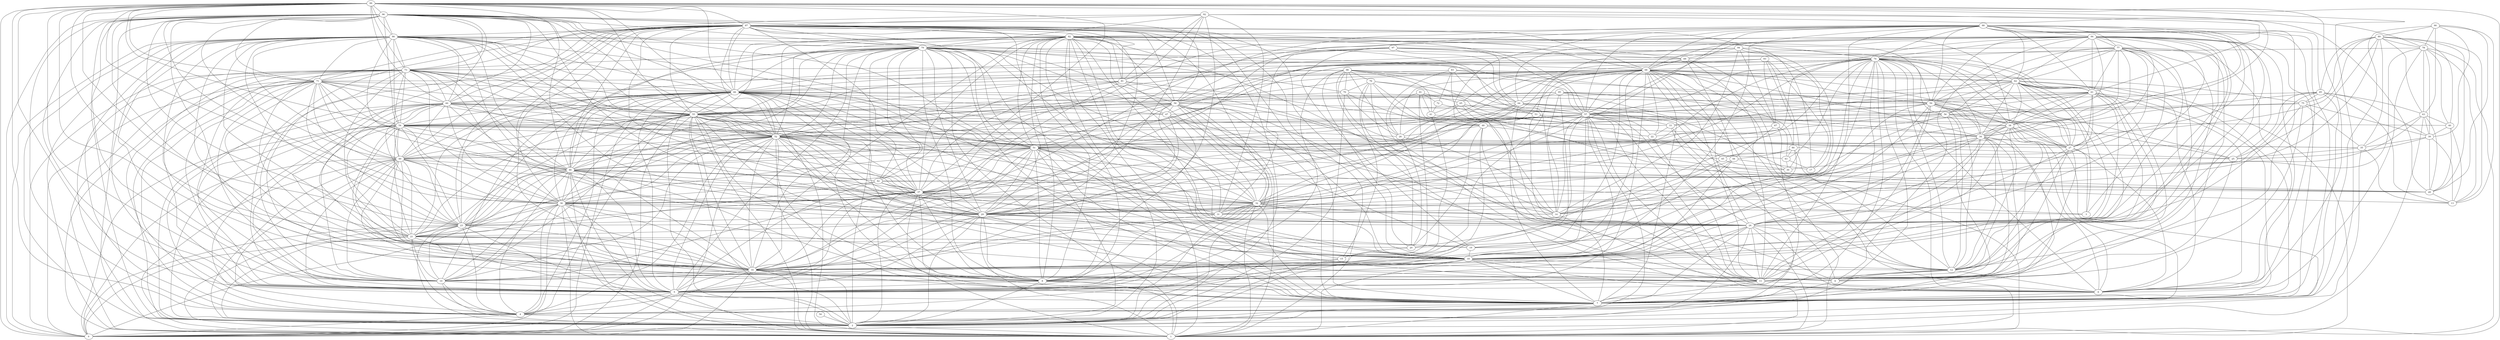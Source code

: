 digraph "sensornet-topology" {
label = "";
rankdir="BT";"0"->"2" [arrowhead = "both"] 
"0"->"4" [arrowhead = "both"] 
"0"->"5" [arrowhead = "both"] 
"0"->"16" [arrowhead = "both"] 
"0"->"21" [arrowhead = "both"] 
"0"->"23" [arrowhead = "both"] 
"0"->"36" [arrowhead = "both"] 
"0"->"46" [arrowhead = "both"] 
"0"->"49" [arrowhead = "both"] 
"0"->"52" [arrowhead = "both"] 
"0"->"54" [arrowhead = "both"] 
"0"->"55" [arrowhead = "both"] 
"0"->"63" [arrowhead = "both"] 
"0"->"66" [arrowhead = "both"] 
"0"->"71" [arrowhead = "both"] 
"0"->"73" [arrowhead = "both"] 
"0"->"86" [arrowhead = "both"] 
"0"->"96" [arrowhead = "both"] 
"0"->"99" [arrowhead = "both"] 
"1"->"2" [arrowhead = "both"] 
"1"->"5" [arrowhead = "both"] 
"1"->"7" [arrowhead = "both"] 
"1"->"8" [arrowhead = "both"] 
"1"->"16" [arrowhead = "both"] 
"1"->"18" [arrowhead = "both"] 
"1"->"23" [arrowhead = "both"] 
"1"->"24" [arrowhead = "both"] 
"1"->"29" [arrowhead = "both"] 
"1"->"32" [arrowhead = "both"] 
"1"->"36" [arrowhead = "both"] 
"1"->"37" [arrowhead = "both"] 
"1"->"46" [arrowhead = "both"] 
"1"->"49" [arrowhead = "both"] 
"1"->"52" [arrowhead = "both"] 
"1"->"55" [arrowhead = "both"] 
"1"->"57" [arrowhead = "both"] 
"1"->"58" [arrowhead = "both"] 
"1"->"62" [arrowhead = "both"] 
"1"->"66" [arrowhead = "both"] 
"1"->"68" [arrowhead = "both"] 
"1"->"71" [arrowhead = "both"] 
"1"->"73" [arrowhead = "both"] 
"1"->"74" [arrowhead = "both"] 
"1"->"78" [arrowhead = "both"] 
"1"->"79" [arrowhead = "both"] 
"1"->"80" [arrowhead = "both"] 
"1"->"82" [arrowhead = "both"] 
"1"->"86" [arrowhead = "both"] 
"1"->"87" [arrowhead = "both"] 
"1"->"96" [arrowhead = "both"] 
"1"->"99" [arrowhead = "both"] 
"2"->"4" [arrowhead = "both"] 
"2"->"5" [arrowhead = "both"] 
"2"->"7" [arrowhead = "both"] 
"2"->"8" [arrowhead = "both"] 
"2"->"10" [arrowhead = "both"] 
"2"->"15" [arrowhead = "both"] 
"2"->"16" [arrowhead = "both"] 
"2"->"18" [arrowhead = "both"] 
"2"->"21" [arrowhead = "both"] 
"2"->"23" [arrowhead = "both"] 
"2"->"24" [arrowhead = "both"] 
"2"->"29" [arrowhead = "both"] 
"2"->"32" [arrowhead = "both"] 
"2"->"35" [arrowhead = "both"] 
"2"->"36" [arrowhead = "both"] 
"2"->"37" [arrowhead = "both"] 
"2"->"46" [arrowhead = "both"] 
"2"->"49" [arrowhead = "both"] 
"2"->"50" [arrowhead = "both"] 
"2"->"51" [arrowhead = "both"] 
"2"->"54" [arrowhead = "both"] 
"2"->"55" [arrowhead = "both"] 
"2"->"57" [arrowhead = "both"] 
"2"->"58" [arrowhead = "both"] 
"2"->"60" [arrowhead = "both"] 
"2"->"66" [arrowhead = "both"] 
"2"->"68" [arrowhead = "both"] 
"2"->"70" [arrowhead = "both"] 
"2"->"71" [arrowhead = "both"] 
"2"->"73" [arrowhead = "both"] 
"2"->"74" [arrowhead = "both"] 
"2"->"79" [arrowhead = "both"] 
"2"->"82" [arrowhead = "both"] 
"2"->"86" [arrowhead = "both"] 
"2"->"87" [arrowhead = "both"] 
"2"->"96" [arrowhead = "both"] 
"2"->"99" [arrowhead = "both"] 
"3"->"27" [arrowhead = "both"] 
"3"->"32" [arrowhead = "both"] 
"3"->"52" [arrowhead = "both"] 
"3"->"62" [arrowhead = "both"] 
"3"->"77" [arrowhead = "both"] 
"4"->"5" [arrowhead = "both"] 
"4"->"6" [arrowhead = "both"] 
"4"->"7" [arrowhead = "both"] 
"4"->"10" [arrowhead = "both"] 
"4"->"16" [arrowhead = "both"] 
"4"->"21" [arrowhead = "both"] 
"4"->"23" [arrowhead = "both"] 
"4"->"36" [arrowhead = "both"] 
"4"->"46" [arrowhead = "both"] 
"4"->"49" [arrowhead = "both"] 
"4"->"52" [arrowhead = "both"] 
"4"->"55" [arrowhead = "both"] 
"4"->"56" [arrowhead = "both"] 
"4"->"59" [arrowhead = "both"] 
"4"->"60" [arrowhead = "both"] 
"4"->"66" [arrowhead = "both"] 
"4"->"71" [arrowhead = "both"] 
"4"->"73" [arrowhead = "both"] 
"4"->"86" [arrowhead = "both"] 
"4"->"95" [arrowhead = "both"] 
"4"->"96" [arrowhead = "both"] 
"4"->"99" [arrowhead = "both"] 
"5"->"8" [arrowhead = "both"] 
"5"->"10" [arrowhead = "both"] 
"5"->"11" [arrowhead = "both"] 
"5"->"16" [arrowhead = "both"] 
"5"->"18" [arrowhead = "both"] 
"5"->"21" [arrowhead = "both"] 
"5"->"23" [arrowhead = "both"] 
"5"->"29" [arrowhead = "both"] 
"5"->"32" [arrowhead = "both"] 
"5"->"36" [arrowhead = "both"] 
"5"->"37" [arrowhead = "both"] 
"5"->"42" [arrowhead = "both"] 
"5"->"46" [arrowhead = "both"] 
"5"->"48" [arrowhead = "both"] 
"5"->"49" [arrowhead = "both"] 
"5"->"51" [arrowhead = "both"] 
"5"->"52" [arrowhead = "both"] 
"5"->"54" [arrowhead = "both"] 
"5"->"58" [arrowhead = "both"] 
"5"->"60" [arrowhead = "both"] 
"5"->"66" [arrowhead = "both"] 
"5"->"67" [arrowhead = "both"] 
"5"->"68" [arrowhead = "both"] 
"5"->"71" [arrowhead = "both"] 
"5"->"73" [arrowhead = "both"] 
"5"->"79" [arrowhead = "both"] 
"5"->"82" [arrowhead = "both"] 
"5"->"86" [arrowhead = "both"] 
"5"->"87" [arrowhead = "both"] 
"5"->"96" [arrowhead = "both"] 
"5"->"98" [arrowhead = "both"] 
"5"->"99" [arrowhead = "both"] 
"6"->"12" [arrowhead = "both"] 
"6"->"25" [arrowhead = "both"] 
"6"->"27" [arrowhead = "both"] 
"6"->"33" [arrowhead = "both"] 
"6"->"34" [arrowhead = "both"] 
"6"->"36" [arrowhead = "both"] 
"6"->"54" [arrowhead = "both"] 
"6"->"65" [arrowhead = "both"] 
"6"->"75" [arrowhead = "both"] 
"6"->"77" [arrowhead = "both"] 
"6"->"83" [arrowhead = "both"] 
"6"->"84" [arrowhead = "both"] 
"6"->"86" [arrowhead = "both"] 
"7"->"8" [arrowhead = "both"] 
"7"->"9" [arrowhead = "both"] 
"7"->"11" [arrowhead = "both"] 
"7"->"12" [arrowhead = "both"] 
"7"->"14" [arrowhead = "both"] 
"7"->"16" [arrowhead = "both"] 
"7"->"18" [arrowhead = "both"] 
"7"->"24" [arrowhead = "both"] 
"7"->"29" [arrowhead = "both"] 
"7"->"32" [arrowhead = "both"] 
"7"->"34" [arrowhead = "both"] 
"7"->"37" [arrowhead = "both"] 
"7"->"38" [arrowhead = "both"] 
"7"->"51" [arrowhead = "both"] 
"7"->"52" [arrowhead = "both"] 
"7"->"54" [arrowhead = "both"] 
"7"->"58" [arrowhead = "both"] 
"7"->"59" [arrowhead = "both"] 
"7"->"61" [arrowhead = "both"] 
"7"->"62" [arrowhead = "both"] 
"7"->"64" [arrowhead = "both"] 
"7"->"66" [arrowhead = "both"] 
"7"->"68" [arrowhead = "both"] 
"7"->"74" [arrowhead = "both"] 
"7"->"79" [arrowhead = "both"] 
"7"->"82" [arrowhead = "both"] 
"7"->"84" [arrowhead = "both"] 
"7"->"85" [arrowhead = "both"] 
"7"->"87" [arrowhead = "both"] 
"7"->"88" [arrowhead = "both"] 
"7"->"90" [arrowhead = "both"] 
"8"->"16" [arrowhead = "both"] 
"8"->"18" [arrowhead = "both"] 
"8"->"24" [arrowhead = "both"] 
"8"->"29" [arrowhead = "both"] 
"8"->"32" [arrowhead = "both"] 
"8"->"37" [arrowhead = "both"] 
"8"->"46" [arrowhead = "both"] 
"8"->"47" [arrowhead = "both"] 
"8"->"49" [arrowhead = "both"] 
"8"->"51" [arrowhead = "both"] 
"8"->"52" [arrowhead = "both"] 
"8"->"55" [arrowhead = "both"] 
"8"->"57" [arrowhead = "both"] 
"8"->"66" [arrowhead = "both"] 
"8"->"68" [arrowhead = "both"] 
"8"->"74" [arrowhead = "both"] 
"8"->"79" [arrowhead = "both"] 
"8"->"82" [arrowhead = "both"] 
"8"->"87" [arrowhead = "both"] 
"8"->"96" [arrowhead = "both"] 
"9"->"11" [arrowhead = "both"] 
"9"->"12" [arrowhead = "both"] 
"9"->"18" [arrowhead = "both"] 
"9"->"24" [arrowhead = "both"] 
"9"->"27" [arrowhead = "both"] 
"9"->"34" [arrowhead = "both"] 
"9"->"38" [arrowhead = "both"] 
"9"->"48" [arrowhead = "both"] 
"9"->"57" [arrowhead = "both"] 
"9"->"61" [arrowhead = "both"] 
"9"->"62" [arrowhead = "both"] 
"9"->"68" [arrowhead = "both"] 
"9"->"74" [arrowhead = "both"] 
"9"->"77" [arrowhead = "both"] 
"9"->"78" [arrowhead = "both"] 
"9"->"84" [arrowhead = "both"] 
"9"->"88" [arrowhead = "both"] 
"9"->"98" [arrowhead = "both"] 
"9"->"99" [arrowhead = "both"] 
"10"->"15" [arrowhead = "both"] 
"10"->"16" [arrowhead = "both"] 
"10"->"21" [arrowhead = "both"] 
"10"->"23" [arrowhead = "both"] 
"10"->"36" [arrowhead = "both"] 
"10"->"37" [arrowhead = "both"] 
"10"->"46" [arrowhead = "both"] 
"10"->"47" [arrowhead = "both"] 
"10"->"49" [arrowhead = "both"] 
"10"->"52" [arrowhead = "both"] 
"10"->"54" [arrowhead = "both"] 
"10"->"55" [arrowhead = "both"] 
"10"->"66" [arrowhead = "both"] 
"10"->"71" [arrowhead = "both"] 
"10"->"73" [arrowhead = "both"] 
"10"->"86" [arrowhead = "both"] 
"10"->"87" [arrowhead = "both"] 
"10"->"96" [arrowhead = "both"] 
"10"->"99" [arrowhead = "both"] 
"11"->"12" [arrowhead = "both"] 
"11"->"18" [arrowhead = "both"] 
"11"->"22" [arrowhead = "both"] 
"11"->"24" [arrowhead = "both"] 
"11"->"27" [arrowhead = "both"] 
"11"->"34" [arrowhead = "both"] 
"11"->"38" [arrowhead = "both"] 
"11"->"49" [arrowhead = "both"] 
"11"->"51" [arrowhead = "both"] 
"11"->"55" [arrowhead = "both"] 
"11"->"57" [arrowhead = "both"] 
"11"->"59" [arrowhead = "both"] 
"11"->"62" [arrowhead = "both"] 
"11"->"68" [arrowhead = "both"] 
"11"->"69" [arrowhead = "both"] 
"11"->"73" [arrowhead = "both"] 
"11"->"74" [arrowhead = "both"] 
"11"->"76" [arrowhead = "both"] 
"11"->"77" [arrowhead = "both"] 
"11"->"83" [arrowhead = "both"] 
"11"->"84" [arrowhead = "both"] 
"11"->"88" [arrowhead = "both"] 
"12"->"18" [arrowhead = "both"] 
"12"->"24" [arrowhead = "both"] 
"12"->"27" [arrowhead = "both"] 
"12"->"29" [arrowhead = "both"] 
"12"->"33" [arrowhead = "both"] 
"12"->"34" [arrowhead = "both"] 
"12"->"38" [arrowhead = "both"] 
"12"->"56" [arrowhead = "both"] 
"12"->"57" [arrowhead = "both"] 
"12"->"59" [arrowhead = "both"] 
"12"->"61" [arrowhead = "both"] 
"12"->"68" [arrowhead = "both"] 
"12"->"74" [arrowhead = "both"] 
"12"->"77" [arrowhead = "both"] 
"12"->"84" [arrowhead = "both"] 
"12"->"88" [arrowhead = "both"] 
"13"->"28" [arrowhead = "both"] 
"13"->"35" [arrowhead = "both"] 
"13"->"39" [arrowhead = "both"] 
"13"->"40" [arrowhead = "both"] 
"13"->"65" [arrowhead = "both"] 
"13"->"78" [arrowhead = "both"] 
"13"->"85" [arrowhead = "both"] 
"13"->"89" [arrowhead = "both"] 
"13"->"90" [arrowhead = "both"] 
"14"->"26" [arrowhead = "both"] 
"14"->"34" [arrowhead = "both"] 
"14"->"36" [arrowhead = "both"] 
"14"->"38" [arrowhead = "both"] 
"14"->"44" [arrowhead = "both"] 
"14"->"45" [arrowhead = "both"] 
"14"->"47" [arrowhead = "both"] 
"14"->"57" [arrowhead = "both"] 
"14"->"76" [arrowhead = "both"] 
"14"->"81" [arrowhead = "both"] 
"14"->"86" [arrowhead = "both"] 
"14"->"94" [arrowhead = "both"] 
"14"->"95" [arrowhead = "both"] 
"14"->"97" [arrowhead = "both"] 
"15"->"20" [arrowhead = "both"] 
"15"->"41" [arrowhead = "both"] 
"15"->"76" [arrowhead = "both"] 
"15"->"82" [arrowhead = "both"] 
"15"->"91" [arrowhead = "both"] 
"16"->"18" [arrowhead = "both"] 
"16"->"21" [arrowhead = "both"] 
"16"->"23" [arrowhead = "both"] 
"16"->"29" [arrowhead = "both"] 
"16"->"31" [arrowhead = "both"] 
"16"->"32" [arrowhead = "both"] 
"16"->"36" [arrowhead = "both"] 
"16"->"37" [arrowhead = "both"] 
"16"->"44" [arrowhead = "both"] 
"16"->"46" [arrowhead = "both"] 
"16"->"49" [arrowhead = "both"] 
"16"->"51" [arrowhead = "both"] 
"16"->"52" [arrowhead = "both"] 
"16"->"54" [arrowhead = "both"] 
"16"->"55" [arrowhead = "both"] 
"16"->"57" [arrowhead = "both"] 
"16"->"58" [arrowhead = "both"] 
"16"->"60" [arrowhead = "both"] 
"16"->"68" [arrowhead = "both"] 
"16"->"71" [arrowhead = "both"] 
"16"->"73" [arrowhead = "both"] 
"16"->"79" [arrowhead = "both"] 
"16"->"81" [arrowhead = "both"] 
"16"->"82" [arrowhead = "both"] 
"16"->"84" [arrowhead = "both"] 
"16"->"86" [arrowhead = "both"] 
"16"->"87" [arrowhead = "both"] 
"16"->"96" [arrowhead = "both"] 
"16"->"99" [arrowhead = "both"] 
"17"->"43" [arrowhead = "both"] 
"17"->"44" [arrowhead = "both"] 
"17"->"87" [arrowhead = "both"] 
"17"->"93" [arrowhead = "both"] 
"17"->"94" [arrowhead = "both"] 
"18"->"19" [arrowhead = "both"] 
"18"->"24" [arrowhead = "both"] 
"18"->"29" [arrowhead = "both"] 
"18"->"32" [arrowhead = "both"] 
"18"->"34" [arrowhead = "both"] 
"18"->"37" [arrowhead = "both"] 
"18"->"38" [arrowhead = "both"] 
"18"->"51" [arrowhead = "both"] 
"18"->"52" [arrowhead = "both"] 
"18"->"55" [arrowhead = "both"] 
"18"->"57" [arrowhead = "both"] 
"18"->"58" [arrowhead = "both"] 
"18"->"59" [arrowhead = "both"] 
"18"->"61" [arrowhead = "both"] 
"18"->"62" [arrowhead = "both"] 
"18"->"66" [arrowhead = "both"] 
"18"->"74" [arrowhead = "both"] 
"18"->"79" [arrowhead = "both"] 
"18"->"80" [arrowhead = "both"] 
"18"->"82" [arrowhead = "both"] 
"18"->"84" [arrowhead = "both"] 
"18"->"87" [arrowhead = "both"] 
"18"->"88" [arrowhead = "both"] 
"19"->"21" [arrowhead = "both"] 
"19"->"44" [arrowhead = "both"] 
"19"->"47" [arrowhead = "both"] 
"19"->"68" [arrowhead = "both"] 
"19"->"86" [arrowhead = "both"] 
"19"->"94" [arrowhead = "both"] 
"19"->"97" [arrowhead = "both"] 
"20"->"21" [arrowhead = "both"] 
"20"->"26" [arrowhead = "both"] 
"20"->"48" [arrowhead = "both"] 
"20"->"59" [arrowhead = "both"] 
"20"->"75" [arrowhead = "both"] 
"20"->"76" [arrowhead = "both"] 
"20"->"98" [arrowhead = "both"] 
"21"->"23" [arrowhead = "both"] 
"21"->"36" [arrowhead = "both"] 
"21"->"42" [arrowhead = "both"] 
"21"->"46" [arrowhead = "both"] 
"21"->"49" [arrowhead = "both"] 
"21"->"52" [arrowhead = "both"] 
"21"->"54" [arrowhead = "both"] 
"21"->"55" [arrowhead = "both"] 
"21"->"60" [arrowhead = "both"] 
"21"->"66" [arrowhead = "both"] 
"21"->"73" [arrowhead = "both"] 
"21"->"86" [arrowhead = "both"] 
"21"->"92" [arrowhead = "both"] 
"21"->"96" [arrowhead = "both"] 
"21"->"99" [arrowhead = "both"] 
"22"->"33" [arrowhead = "both"] 
"22"->"41" [arrowhead = "both"] 
"22"->"67" [arrowhead = "both"] 
"22"->"68" [arrowhead = "both"] 
"22"->"83" [arrowhead = "both"] 
"23"->"29" [arrowhead = "both"] 
"23"->"36" [arrowhead = "both"] 
"23"->"37" [arrowhead = "both"] 
"23"->"46" [arrowhead = "both"] 
"23"->"49" [arrowhead = "both"] 
"23"->"51" [arrowhead = "both"] 
"23"->"52" [arrowhead = "both"] 
"23"->"54" [arrowhead = "both"] 
"23"->"55" [arrowhead = "both"] 
"23"->"60" [arrowhead = "both"] 
"23"->"66" [arrowhead = "both"] 
"23"->"71" [arrowhead = "both"] 
"23"->"74" [arrowhead = "both"] 
"23"->"79" [arrowhead = "both"] 
"23"->"86" [arrowhead = "both"] 
"23"->"87" [arrowhead = "both"] 
"23"->"96" [arrowhead = "both"] 
"23"->"99" [arrowhead = "both"] 
"24"->"27" [arrowhead = "both"] 
"24"->"29" [arrowhead = "both"] 
"24"->"32" [arrowhead = "both"] 
"24"->"34" [arrowhead = "both"] 
"24"->"38" [arrowhead = "both"] 
"24"->"51" [arrowhead = "both"] 
"24"->"52" [arrowhead = "both"] 
"24"->"53" [arrowhead = "both"] 
"24"->"57" [arrowhead = "both"] 
"24"->"58" [arrowhead = "both"] 
"24"->"59" [arrowhead = "both"] 
"24"->"61" [arrowhead = "both"] 
"24"->"62" [arrowhead = "both"] 
"24"->"68" [arrowhead = "both"] 
"24"->"77" [arrowhead = "both"] 
"24"->"79" [arrowhead = "both"] 
"24"->"82" [arrowhead = "both"] 
"24"->"84" [arrowhead = "both"] 
"24"->"88" [arrowhead = "both"] 
"25"->"35" [arrowhead = "both"] 
"25"->"39" [arrowhead = "both"] 
"25"->"48" [arrowhead = "both"] 
"25"->"56" [arrowhead = "both"] 
"25"->"85" [arrowhead = "both"] 
"25"->"89" [arrowhead = "both"] 
"25"->"95" [arrowhead = "both"] 
"25"->"98" [arrowhead = "both"] 
"26"->"48" [arrowhead = "both"] 
"26"->"60" [arrowhead = "both"] 
"26"->"64" [arrowhead = "both"] 
"26"->"70" [arrowhead = "both"] 
"26"->"91" [arrowhead = "both"] 
"26"->"93" [arrowhead = "both"] 
"26"->"98" [arrowhead = "both"] 
"27"->"34" [arrowhead = "both"] 
"27"->"38" [arrowhead = "both"] 
"27"->"53" [arrowhead = "both"] 
"27"->"56" [arrowhead = "both"] 
"27"->"59" [arrowhead = "both"] 
"27"->"61" [arrowhead = "both"] 
"27"->"62" [arrowhead = "both"] 
"27"->"74" [arrowhead = "both"] 
"27"->"84" [arrowhead = "both"] 
"27"->"88" [arrowhead = "both"] 
"27"->"94" [arrowhead = "both"] 
"27"->"95" [arrowhead = "both"] 
"28"->"39" [arrowhead = "both"] 
"28"->"40" [arrowhead = "both"] 
"28"->"42" [arrowhead = "both"] 
"28"->"51" [arrowhead = "both"] 
"28"->"55" [arrowhead = "both"] 
"28"->"63" [arrowhead = "both"] 
"28"->"89" [arrowhead = "both"] 
"28"->"90" [arrowhead = "both"] 
"28"->"91" [arrowhead = "both"] 
"28"->"92" [arrowhead = "both"] 
"29"->"32" [arrowhead = "both"] 
"29"->"36" [arrowhead = "both"] 
"29"->"37" [arrowhead = "both"] 
"29"->"42" [arrowhead = "both"] 
"29"->"46" [arrowhead = "both"] 
"29"->"51" [arrowhead = "both"] 
"29"->"52" [arrowhead = "both"] 
"29"->"55" [arrowhead = "both"] 
"29"->"57" [arrowhead = "both"] 
"29"->"58" [arrowhead = "both"] 
"29"->"66" [arrowhead = "both"] 
"29"->"68" [arrowhead = "both"] 
"29"->"73" [arrowhead = "both"] 
"29"->"74" [arrowhead = "both"] 
"29"->"79" [arrowhead = "both"] 
"29"->"82" [arrowhead = "both"] 
"29"->"85" [arrowhead = "both"] 
"29"->"86" [arrowhead = "both"] 
"29"->"87" [arrowhead = "both"] 
"29"->"89" [arrowhead = "both"] 
"29"->"92" [arrowhead = "both"] 
"29"->"96" [arrowhead = "both"] 
"30"->"43" [arrowhead = "both"] 
"30"->"45" [arrowhead = "both"] 
"30"->"54" [arrowhead = "both"] 
"30"->"63" [arrowhead = "both"] 
"30"->"93" [arrowhead = "both"] 
"30"->"95" [arrowhead = "both"] 
"31"->"32" [arrowhead = "both"] 
"31"->"34" [arrowhead = "both"] 
"31"->"37" [arrowhead = "both"] 
"31"->"42" [arrowhead = "both"] 
"31"->"61" [arrowhead = "both"] 
"31"->"66" [arrowhead = "both"] 
"31"->"82" [arrowhead = "both"] 
"31"->"84" [arrowhead = "both"] 
"31"->"87" [arrowhead = "both"] 
"31"->"92" [arrowhead = "both"] 
"31"->"97" [arrowhead = "both"] 
"32"->"37" [arrowhead = "both"] 
"32"->"38" [arrowhead = "both"] 
"32"->"46" [arrowhead = "both"] 
"32"->"51" [arrowhead = "both"] 
"32"->"52" [arrowhead = "both"] 
"32"->"53" [arrowhead = "both"] 
"32"->"55" [arrowhead = "both"] 
"32"->"57" [arrowhead = "both"] 
"32"->"58" [arrowhead = "both"] 
"32"->"64" [arrowhead = "both"] 
"32"->"66" [arrowhead = "both"] 
"32"->"68" [arrowhead = "both"] 
"32"->"74" [arrowhead = "both"] 
"32"->"79" [arrowhead = "both"] 
"32"->"81" [arrowhead = "both"] 
"32"->"87" [arrowhead = "both"] 
"32"->"88" [arrowhead = "both"] 
"32"->"96" [arrowhead = "both"] 
"33"->"56" [arrowhead = "both"] 
"33"->"62" [arrowhead = "both"] 
"33"->"64" [arrowhead = "both"] 
"33"->"72" [arrowhead = "both"] 
"33"->"76" [arrowhead = "both"] 
"34"->"38" [arrowhead = "both"] 
"34"->"57" [arrowhead = "both"] 
"34"->"59" [arrowhead = "both"] 
"34"->"61" [arrowhead = "both"] 
"34"->"62" [arrowhead = "both"] 
"34"->"64" [arrowhead = "both"] 
"34"->"68" [arrowhead = "both"] 
"34"->"74" [arrowhead = "both"] 
"34"->"77" [arrowhead = "both"] 
"34"->"81" [arrowhead = "both"] 
"34"->"85" [arrowhead = "both"] 
"34"->"88" [arrowhead = "both"] 
"35"->"39" [arrowhead = "both"] 
"35"->"52" [arrowhead = "both"] 
"35"->"54" [arrowhead = "both"] 
"35"->"63" [arrowhead = "both"] 
"35"->"75" [arrowhead = "both"] 
"35"->"89" [arrowhead = "both"] 
"36"->"37" [arrowhead = "both"] 
"36"->"46" [arrowhead = "both"] 
"36"->"49" [arrowhead = "both"] 
"36"->"51" [arrowhead = "both"] 
"36"->"52" [arrowhead = "both"] 
"36"->"54" [arrowhead = "both"] 
"36"->"55" [arrowhead = "both"] 
"36"->"56" [arrowhead = "both"] 
"36"->"60" [arrowhead = "both"] 
"36"->"64" [arrowhead = "both"] 
"36"->"66" [arrowhead = "both"] 
"36"->"71" [arrowhead = "both"] 
"36"->"73" [arrowhead = "both"] 
"36"->"79" [arrowhead = "both"] 
"36"->"87" [arrowhead = "both"] 
"36"->"88" [arrowhead = "both"] 
"36"->"96" [arrowhead = "both"] 
"36"->"99" [arrowhead = "both"] 
"37"->"42" [arrowhead = "both"] 
"37"->"46" [arrowhead = "both"] 
"37"->"49" [arrowhead = "both"] 
"37"->"51" [arrowhead = "both"] 
"37"->"52" [arrowhead = "both"] 
"37"->"55" [arrowhead = "both"] 
"37"->"57" [arrowhead = "both"] 
"37"->"58" [arrowhead = "both"] 
"37"->"60" [arrowhead = "both"] 
"37"->"66" [arrowhead = "both"] 
"37"->"68" [arrowhead = "both"] 
"37"->"73" [arrowhead = "both"] 
"37"->"79" [arrowhead = "both"] 
"37"->"81" [arrowhead = "both"] 
"37"->"82" [arrowhead = "both"] 
"37"->"86" [arrowhead = "both"] 
"37"->"88" [arrowhead = "both"] 
"37"->"92" [arrowhead = "both"] 
"37"->"99" [arrowhead = "both"] 
"38"->"57" [arrowhead = "both"] 
"38"->"59" [arrowhead = "both"] 
"38"->"61" [arrowhead = "both"] 
"38"->"62" [arrowhead = "both"] 
"38"->"68" [arrowhead = "both"] 
"38"->"74" [arrowhead = "both"] 
"38"->"77" [arrowhead = "both"] 
"38"->"82" [arrowhead = "both"] 
"38"->"84" [arrowhead = "both"] 
"39"->"40" [arrowhead = "both"] 
"39"->"63" [arrowhead = "both"] 
"39"->"75" [arrowhead = "both"] 
"39"->"78" [arrowhead = "both"] 
"39"->"85" [arrowhead = "both"] 
"39"->"90" [arrowhead = "both"] 
"40"->"53" [arrowhead = "both"] 
"40"->"63" [arrowhead = "both"] 
"40"->"78" [arrowhead = "both"] 
"40"->"89" [arrowhead = "both"] 
"41"->"65" [arrowhead = "both"] 
"41"->"72" [arrowhead = "both"] 
"41"->"91" [arrowhead = "both"] 
"41"->"98" [arrowhead = "both"] 
"42"->"46" [arrowhead = "both"] 
"42"->"71" [arrowhead = "both"] 
"42"->"78" [arrowhead = "both"] 
"42"->"79" [arrowhead = "both"] 
"42"->"81" [arrowhead = "both"] 
"42"->"87" [arrowhead = "both"] 
"43"->"51" [arrowhead = "both"] 
"43"->"67" [arrowhead = "both"] 
"43"->"74" [arrowhead = "both"] 
"43"->"80" [arrowhead = "both"] 
"44"->"66" [arrowhead = "both"] 
"44"->"67" [arrowhead = "both"] 
"44"->"69" [arrowhead = "both"] 
"44"->"80" [arrowhead = "both"] 
"45"->"54" [arrowhead = "both"] 
"45"->"64" [arrowhead = "both"] 
"45"->"77" [arrowhead = "both"] 
"45"->"80" [arrowhead = "both"] 
"46"->"49" [arrowhead = "both"] 
"46"->"51" [arrowhead = "both"] 
"46"->"52" [arrowhead = "both"] 
"46"->"54" [arrowhead = "both"] 
"46"->"55" [arrowhead = "both"] 
"46"->"58" [arrowhead = "both"] 
"46"->"60" [arrowhead = "both"] 
"46"->"66" [arrowhead = "both"] 
"46"->"71" [arrowhead = "both"] 
"46"->"73" [arrowhead = "both"] 
"46"->"79" [arrowhead = "both"] 
"46"->"82" [arrowhead = "both"] 
"46"->"86" [arrowhead = "both"] 
"46"->"87" [arrowhead = "both"] 
"46"->"94" [arrowhead = "both"] 
"46"->"99" [arrowhead = "both"] 
"47"->"58" [arrowhead = "both"] 
"47"->"60" [arrowhead = "both"] 
"47"->"64" [arrowhead = "both"] 
"47"->"66" [arrowhead = "both"] 
"47"->"69" [arrowhead = "both"] 
"47"->"79" [arrowhead = "both"] 
"48"->"55" [arrowhead = "both"] 
"48"->"59" [arrowhead = "both"] 
"48"->"70" [arrowhead = "both"] 
"48"->"75" [arrowhead = "both"] 
"48"->"76" [arrowhead = "both"] 
"48"->"88" [arrowhead = "both"] 
"49"->"51" [arrowhead = "both"] 
"49"->"52" [arrowhead = "both"] 
"49"->"54" [arrowhead = "both"] 
"49"->"55" [arrowhead = "both"] 
"49"->"60" [arrowhead = "both"] 
"49"->"61" [arrowhead = "both"] 
"49"->"66" [arrowhead = "both"] 
"49"->"71" [arrowhead = "both"] 
"49"->"73" [arrowhead = "both"] 
"49"->"84" [arrowhead = "both"] 
"49"->"86" [arrowhead = "both"] 
"49"->"87" [arrowhead = "both"] 
"49"->"96" [arrowhead = "both"] 
"51"->"52" [arrowhead = "both"] 
"51"->"55" [arrowhead = "both"] 
"51"->"57" [arrowhead = "both"] 
"51"->"58" [arrowhead = "both"] 
"51"->"65" [arrowhead = "both"] 
"51"->"66" [arrowhead = "both"] 
"51"->"68" [arrowhead = "both"] 
"51"->"73" [arrowhead = "both"] 
"51"->"74" [arrowhead = "both"] 
"51"->"79" [arrowhead = "both"] 
"51"->"82" [arrowhead = "both"] 
"51"->"86" [arrowhead = "both"] 
"51"->"87" [arrowhead = "both"] 
"51"->"96" [arrowhead = "both"] 
"51"->"99" [arrowhead = "both"] 
"52"->"54" [arrowhead = "both"] 
"52"->"55" [arrowhead = "both"] 
"52"->"57" [arrowhead = "both"] 
"52"->"58" [arrowhead = "both"] 
"52"->"60" [arrowhead = "both"] 
"52"->"66" [arrowhead = "both"] 
"52"->"68" [arrowhead = "both"] 
"52"->"70" [arrowhead = "both"] 
"52"->"71" [arrowhead = "both"] 
"52"->"73" [arrowhead = "both"] 
"52"->"74" [arrowhead = "both"] 
"52"->"79" [arrowhead = "both"] 
"52"->"82" [arrowhead = "both"] 
"52"->"85" [arrowhead = "both"] 
"52"->"86" [arrowhead = "both"] 
"52"->"87" [arrowhead = "both"] 
"52"->"96" [arrowhead = "both"] 
"52"->"99" [arrowhead = "both"] 
"53"->"77" [arrowhead = "both"] 
"53"->"82" [arrowhead = "both"] 
"53"->"98" [arrowhead = "both"] 
"54"->"55" [arrowhead = "both"] 
"54"->"56" [arrowhead = "both"] 
"54"->"57" [arrowhead = "both"] 
"54"->"60" [arrowhead = "both"] 
"54"->"66" [arrowhead = "both"] 
"54"->"71" [arrowhead = "both"] 
"54"->"73" [arrowhead = "both"] 
"54"->"84" [arrowhead = "both"] 
"54"->"86" [arrowhead = "both"] 
"54"->"96" [arrowhead = "both"] 
"54"->"99" [arrowhead = "both"] 
"55"->"58" [arrowhead = "both"] 
"55"->"60" [arrowhead = "both"] 
"55"->"61" [arrowhead = "both"] 
"55"->"66" [arrowhead = "both"] 
"55"->"68" [arrowhead = "both"] 
"55"->"71" [arrowhead = "both"] 
"55"->"73" [arrowhead = "both"] 
"55"->"79" [arrowhead = "both"] 
"55"->"82" [arrowhead = "both"] 
"55"->"86" [arrowhead = "both"] 
"55"->"87" [arrowhead = "both"] 
"55"->"95" [arrowhead = "both"] 
"55"->"96" [arrowhead = "both"] 
"55"->"98" [arrowhead = "both"] 
"55"->"99" [arrowhead = "both"] 
"56"->"62" [arrowhead = "both"] 
"56"->"75" [arrowhead = "both"] 
"56"->"77" [arrowhead = "both"] 
"56"->"83" [arrowhead = "both"] 
"56"->"86" [arrowhead = "both"] 
"57"->"58" [arrowhead = "both"] 
"57"->"59" [arrowhead = "both"] 
"57"->"61" [arrowhead = "both"] 
"57"->"62" [arrowhead = "both"] 
"57"->"64" [arrowhead = "both"] 
"57"->"65" [arrowhead = "both"] 
"57"->"66" [arrowhead = "both"] 
"57"->"68" [arrowhead = "both"] 
"57"->"74" [arrowhead = "both"] 
"57"->"79" [arrowhead = "both"] 
"57"->"82" [arrowhead = "both"] 
"57"->"84" [arrowhead = "both"] 
"57"->"87" [arrowhead = "both"] 
"57"->"88" [arrowhead = "both"] 
"58"->"66" [arrowhead = "both"] 
"58"->"68" [arrowhead = "both"] 
"58"->"74" [arrowhead = "both"] 
"58"->"79" [arrowhead = "both"] 
"58"->"82" [arrowhead = "both"] 
"58"->"87" [arrowhead = "both"] 
"58"->"95" [arrowhead = "both"] 
"58"->"96" [arrowhead = "both"] 
"58"->"97" [arrowhead = "both"] 
"59"->"61" [arrowhead = "both"] 
"59"->"62" [arrowhead = "both"] 
"59"->"68" [arrowhead = "both"] 
"59"->"70" [arrowhead = "both"] 
"59"->"74" [arrowhead = "both"] 
"59"->"77" [arrowhead = "both"] 
"59"->"84" [arrowhead = "both"] 
"59"->"88" [arrowhead = "both"] 
"59"->"98" [arrowhead = "both"] 
"60"->"66" [arrowhead = "both"] 
"60"->"71" [arrowhead = "both"] 
"60"->"73" [arrowhead = "both"] 
"60"->"86" [arrowhead = "both"] 
"60"->"87" [arrowhead = "both"] 
"60"->"96" [arrowhead = "both"] 
"60"->"97" [arrowhead = "both"] 
"60"->"99" [arrowhead = "both"] 
"61"->"62" [arrowhead = "both"] 
"61"->"68" [arrowhead = "both"] 
"61"->"74" [arrowhead = "both"] 
"61"->"77" [arrowhead = "both"] 
"61"->"84" [arrowhead = "both"] 
"61"->"88" [arrowhead = "both"] 
"61"->"97" [arrowhead = "both"] 
"61"->"99" [arrowhead = "both"] 
"62"->"68" [arrowhead = "both"] 
"62"->"74" [arrowhead = "both"] 
"62"->"77" [arrowhead = "both"] 
"62"->"83" [arrowhead = "both"] 
"62"->"84" [arrowhead = "both"] 
"62"->"88" [arrowhead = "both"] 
"63"->"78" [arrowhead = "both"] 
"63"->"85" [arrowhead = "both"] 
"63"->"89" [arrowhead = "both"] 
"63"->"90" [arrowhead = "both"] 
"64"->"69" [arrowhead = "both"] 
"64"->"76" [arrowhead = "both"] 
"64"->"84" [arrowhead = "both"] 
"64"->"86" [arrowhead = "both"] 
"64"->"95" [arrowhead = "both"] 
"64"->"97" [arrowhead = "both"] 
"65"->"68" [arrowhead = "both"] 
"65"->"91" [arrowhead = "both"] 
"66"->"68" [arrowhead = "both"] 
"66"->"71" [arrowhead = "both"] 
"66"->"73" [arrowhead = "both"] 
"66"->"79" [arrowhead = "both"] 
"66"->"81" [arrowhead = "both"] 
"66"->"82" [arrowhead = "both"] 
"66"->"86" [arrowhead = "both"] 
"66"->"87" [arrowhead = "both"] 
"66"->"94" [arrowhead = "both"] 
"66"->"96" [arrowhead = "both"] 
"66"->"98" [arrowhead = "both"] 
"66"->"99" [arrowhead = "both"] 
"67"->"69" [arrowhead = "both"] 
"67"->"93" [arrowhead = "both"] 
"67"->"94" [arrowhead = "both"] 
"68"->"69" [arrowhead = "both"] 
"68"->"74" [arrowhead = "both"] 
"68"->"79" [arrowhead = "both"] 
"68"->"82" [arrowhead = "both"] 
"68"->"84" [arrowhead = "both"] 
"68"->"87" [arrowhead = "both"] 
"68"->"88" [arrowhead = "both"] 
"69"->"78" [arrowhead = "both"] 
"69"->"82" [arrowhead = "both"] 
"69"->"94" [arrowhead = "both"] 
"69"->"97" [arrowhead = "both"] 
"70"->"76" [arrowhead = "both"] 
"70"->"79" [arrowhead = "both"] 
"70"->"98" [arrowhead = "both"] 
"71"->"73" [arrowhead = "both"] 
"71"->"83" [arrowhead = "both"] 
"71"->"86" [arrowhead = "both"] 
"71"->"92" [arrowhead = "both"] 
"71"->"96" [arrowhead = "both"] 
"71"->"99" [arrowhead = "both"] 
"72"->"83" [arrowhead = "both"] 
"72"->"91" [arrowhead = "both"] 
"73"->"79" [arrowhead = "both"] 
"73"->"86" [arrowhead = "both"] 
"73"->"87" [arrowhead = "both"] 
"73"->"93" [arrowhead = "both"] 
"73"->"96" [arrowhead = "both"] 
"73"->"99" [arrowhead = "both"] 
"74"->"77" [arrowhead = "both"] 
"74"->"79" [arrowhead = "both"] 
"74"->"82" [arrowhead = "both"] 
"74"->"84" [arrowhead = "both"] 
"74"->"88" [arrowhead = "both"] 
"75"->"85" [arrowhead = "both"] 
"75"->"89" [arrowhead = "both"] 
"75"->"98" [arrowhead = "both"] 
"76"->"98" [arrowhead = "both"] 
"77"->"84" [arrowhead = "both"] 
"77"->"88" [arrowhead = "both"] 
"78"->"89" [arrowhead = "both"] 
"78"->"90" [arrowhead = "both"] 
"78"->"92" [arrowhead = "both"] 
"79"->"82" [arrowhead = "both"] 
"79"->"86" [arrowhead = "both"] 
"79"->"87" [arrowhead = "both"] 
"79"->"92" [arrowhead = "both"] 
"79"->"96" [arrowhead = "both"] 
"80"->"89" [arrowhead = "both"] 
"80"->"93" [arrowhead = "both"] 
"80"->"95" [arrowhead = "both"] 
"81"->"82" [arrowhead = "both"] 
"81"->"84" [arrowhead = "both"] 
"81"->"87" [arrowhead = "both"] 
"81"->"92" [arrowhead = "both"] 
"82"->"87" [arrowhead = "both"] 
"82"->"88" [arrowhead = "both"] 
"82"->"96" [arrowhead = "both"] 
"84"->"88" [arrowhead = "both"] 
"85"->"88" [arrowhead = "both"] 
"85"->"89" [arrowhead = "both"] 
"86"->"87" [arrowhead = "both"] 
"86"->"96" [arrowhead = "both"] 
"86"->"99" [arrowhead = "both"] 
"87"->"92" [arrowhead = "both"] 
"87"->"96" [arrowhead = "both"] 
"87"->"99" [arrowhead = "both"] 
"89"->"90" [arrowhead = "both"] 
"96"->"99" [arrowhead = "both"] 
}